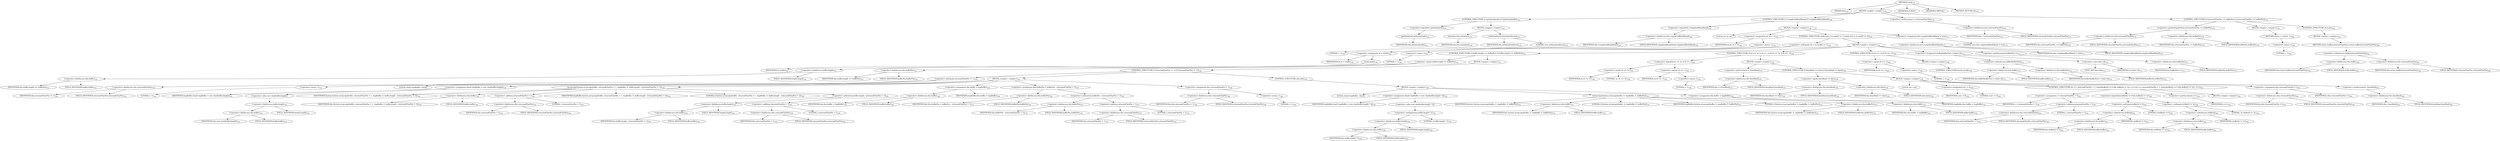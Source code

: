 digraph "read" {  
"120" [label = <(METHOD,read)<SUB>132</SUB>> ]
"8" [label = <(PARAM,this)<SUB>132</SUB>> ]
"121" [label = <(BLOCK,&lt;empty&gt;,&lt;empty&gt;)<SUB>132</SUB>> ]
"122" [label = <(CONTROL_STRUCTURE,if (!getInitialized()),if (!getInitialized()))<SUB>133</SUB>> ]
"123" [label = <(&lt;operator&gt;.logicalNot,!getInitialized())<SUB>133</SUB>> ]
"124" [label = <(getInitialized,getInitialized())<SUB>133</SUB>> ]
"7" [label = <(IDENTIFIER,this,getInitialized())<SUB>133</SUB>> ]
"125" [label = <(BLOCK,&lt;empty&gt;,&lt;empty&gt;)<SUB>133</SUB>> ]
"126" [label = <(initialize,this.initialize())<SUB>134</SUB>> ]
"9" [label = <(IDENTIFIER,this,this.initialize())<SUB>134</SUB>> ]
"127" [label = <(setInitialized,setInitialized(true))<SUB>135</SUB>> ]
"10" [label = <(IDENTIFIER,this,setInitialized(true))<SUB>135</SUB>> ]
"128" [label = <(LITERAL,true,setInitialized(true))<SUB>135</SUB>> ]
"129" [label = <(CONTROL_STRUCTURE,if (!completedReadAhead),if (!completedReadAhead))<SUB>138</SUB>> ]
"130" [label = <(&lt;operator&gt;.logicalNot,!completedReadAhead)<SUB>138</SUB>> ]
"131" [label = <(&lt;operator&gt;.fieldAccess,this.completedReadAhead)<SUB>138</SUB>> ]
"132" [label = <(IDENTIFIER,this,!completedReadAhead)<SUB>138</SUB>> ]
"133" [label = <(FIELD_IDENTIFIER,completedReadAhead,completedReadAhead)<SUB>138</SUB>> ]
"134" [label = <(BLOCK,&lt;empty&gt;,&lt;empty&gt;)<SUB>138</SUB>> ]
"135" [label = <(LOCAL,int ch: int)> ]
"136" [label = <(&lt;operator&gt;.assignment,int ch = -1)<SUB>139</SUB>> ]
"137" [label = <(IDENTIFIER,ch,int ch = -1)<SUB>139</SUB>> ]
"138" [label = <(&lt;operator&gt;.minus,-1)<SUB>139</SUB>> ]
"139" [label = <(LITERAL,1,-1)<SUB>139</SUB>> ]
"140" [label = <(CONTROL_STRUCTURE,while ((ch = in.read()) != -1),while ((ch = in.read()) != -1))<SUB>140</SUB>> ]
"141" [label = <(&lt;operator&gt;.notEquals,(ch = in.read()) != -1)<SUB>140</SUB>> ]
"142" [label = <(&lt;operator&gt;.assignment,ch = read())<SUB>140</SUB>> ]
"143" [label = <(IDENTIFIER,ch,ch = read())<SUB>140</SUB>> ]
"144" [label = <(read,read())<SUB>140</SUB>> ]
"145" [label = <(IDENTIFIER,in,read())<SUB>140</SUB>> ]
"146" [label = <(&lt;operator&gt;.minus,-1)<SUB>140</SUB>> ]
"147" [label = <(LITERAL,1,-1)<SUB>140</SUB>> ]
"148" [label = <(BLOCK,&lt;empty&gt;,&lt;empty&gt;)<SUB>140</SUB>> ]
"149" [label = <(CONTROL_STRUCTURE,if (buffer.length == bufferPos),if (buffer.length == bufferPos))<SUB>141</SUB>> ]
"150" [label = <(&lt;operator&gt;.equals,buffer.length == bufferPos)<SUB>141</SUB>> ]
"151" [label = <(&lt;operator&gt;.fieldAccess,buffer.length)<SUB>141</SUB>> ]
"152" [label = <(&lt;operator&gt;.fieldAccess,this.buffer)<SUB>141</SUB>> ]
"153" [label = <(IDENTIFIER,this,buffer.length == bufferPos)<SUB>141</SUB>> ]
"154" [label = <(FIELD_IDENTIFIER,buffer,buffer)<SUB>141</SUB>> ]
"155" [label = <(FIELD_IDENTIFIER,length,length)<SUB>141</SUB>> ]
"156" [label = <(&lt;operator&gt;.fieldAccess,this.bufferPos)<SUB>141</SUB>> ]
"157" [label = <(IDENTIFIER,this,buffer.length == bufferPos)<SUB>141</SUB>> ]
"158" [label = <(FIELD_IDENTIFIER,bufferPos,bufferPos)<SUB>141</SUB>> ]
"159" [label = <(BLOCK,&lt;empty&gt;,&lt;empty&gt;)<SUB>141</SUB>> ]
"160" [label = <(CONTROL_STRUCTURE,if (returnedCharPos != -1),if (returnedCharPos != -1))<SUB>142</SUB>> ]
"161" [label = <(&lt;operator&gt;.notEquals,returnedCharPos != -1)<SUB>142</SUB>> ]
"162" [label = <(&lt;operator&gt;.fieldAccess,this.returnedCharPos)<SUB>142</SUB>> ]
"163" [label = <(IDENTIFIER,this,returnedCharPos != -1)<SUB>142</SUB>> ]
"164" [label = <(FIELD_IDENTIFIER,returnedCharPos,returnedCharPos)<SUB>142</SUB>> ]
"165" [label = <(&lt;operator&gt;.minus,-1)<SUB>142</SUB>> ]
"166" [label = <(LITERAL,1,-1)<SUB>142</SUB>> ]
"167" [label = <(BLOCK,&lt;empty&gt;,&lt;empty&gt;)<SUB>142</SUB>> ]
"168" [label = <(LOCAL,char[] tmpBuffer: char[])> ]
"169" [label = <(&lt;operator&gt;.assignment,char[] tmpBuffer = new char[buffer.length])<SUB>143</SUB>> ]
"170" [label = <(IDENTIFIER,tmpBuffer,char[] tmpBuffer = new char[buffer.length])<SUB>143</SUB>> ]
"171" [label = <(&lt;operator&gt;.alloc,new char[buffer.length])> ]
"172" [label = <(&lt;operator&gt;.fieldAccess,buffer.length)<SUB>143</SUB>> ]
"173" [label = <(&lt;operator&gt;.fieldAccess,this.buffer)<SUB>143</SUB>> ]
"174" [label = <(IDENTIFIER,this,new char[buffer.length])<SUB>143</SUB>> ]
"175" [label = <(FIELD_IDENTIFIER,buffer,buffer)<SUB>143</SUB>> ]
"176" [label = <(FIELD_IDENTIFIER,length,length)<SUB>143</SUB>> ]
"177" [label = <(arraycopy,System.arraycopy(buffer, returnedCharPos + 1, tmpBuffer, 0, buffer.length - (returnedCharPos + 1)))<SUB>144</SUB>> ]
"178" [label = <(IDENTIFIER,System,System.arraycopy(buffer, returnedCharPos + 1, tmpBuffer, 0, buffer.length - (returnedCharPos + 1)))<SUB>144</SUB>> ]
"179" [label = <(&lt;operator&gt;.fieldAccess,this.buffer)<SUB>144</SUB>> ]
"180" [label = <(IDENTIFIER,this,System.arraycopy(buffer, returnedCharPos + 1, tmpBuffer, 0, buffer.length - (returnedCharPos + 1)))<SUB>144</SUB>> ]
"181" [label = <(FIELD_IDENTIFIER,buffer,buffer)<SUB>144</SUB>> ]
"182" [label = <(&lt;operator&gt;.addition,returnedCharPos + 1)<SUB>144</SUB>> ]
"183" [label = <(&lt;operator&gt;.fieldAccess,this.returnedCharPos)<SUB>144</SUB>> ]
"184" [label = <(IDENTIFIER,this,returnedCharPos + 1)<SUB>144</SUB>> ]
"185" [label = <(FIELD_IDENTIFIER,returnedCharPos,returnedCharPos)<SUB>144</SUB>> ]
"186" [label = <(LITERAL,1,returnedCharPos + 1)<SUB>144</SUB>> ]
"187" [label = <(IDENTIFIER,tmpBuffer,System.arraycopy(buffer, returnedCharPos + 1, tmpBuffer, 0, buffer.length - (returnedCharPos + 1)))<SUB>144</SUB>> ]
"188" [label = <(LITERAL,0,System.arraycopy(buffer, returnedCharPos + 1, tmpBuffer, 0, buffer.length - (returnedCharPos + 1)))<SUB>145</SUB>> ]
"189" [label = <(&lt;operator&gt;.subtraction,buffer.length - (returnedCharPos + 1))<SUB>145</SUB>> ]
"190" [label = <(&lt;operator&gt;.fieldAccess,buffer.length)<SUB>145</SUB>> ]
"191" [label = <(&lt;operator&gt;.fieldAccess,this.buffer)<SUB>145</SUB>> ]
"192" [label = <(IDENTIFIER,this,buffer.length - (returnedCharPos + 1))<SUB>145</SUB>> ]
"193" [label = <(FIELD_IDENTIFIER,buffer,buffer)<SUB>145</SUB>> ]
"194" [label = <(FIELD_IDENTIFIER,length,length)<SUB>145</SUB>> ]
"195" [label = <(&lt;operator&gt;.addition,returnedCharPos + 1)<SUB>145</SUB>> ]
"196" [label = <(&lt;operator&gt;.fieldAccess,this.returnedCharPos)<SUB>145</SUB>> ]
"197" [label = <(IDENTIFIER,this,returnedCharPos + 1)<SUB>145</SUB>> ]
"198" [label = <(FIELD_IDENTIFIER,returnedCharPos,returnedCharPos)<SUB>145</SUB>> ]
"199" [label = <(LITERAL,1,returnedCharPos + 1)<SUB>145</SUB>> ]
"200" [label = <(&lt;operator&gt;.assignment,this.buffer = tmpBuffer)<SUB>146</SUB>> ]
"201" [label = <(&lt;operator&gt;.fieldAccess,this.buffer)<SUB>146</SUB>> ]
"202" [label = <(IDENTIFIER,this,this.buffer = tmpBuffer)<SUB>146</SUB>> ]
"203" [label = <(FIELD_IDENTIFIER,buffer,buffer)<SUB>146</SUB>> ]
"204" [label = <(IDENTIFIER,tmpBuffer,this.buffer = tmpBuffer)<SUB>146</SUB>> ]
"205" [label = <(&lt;operator&gt;.assignment,this.bufferPos = bufferPos - (returnedCharPos + 1))<SUB>147</SUB>> ]
"206" [label = <(&lt;operator&gt;.fieldAccess,this.bufferPos)<SUB>147</SUB>> ]
"207" [label = <(IDENTIFIER,this,this.bufferPos = bufferPos - (returnedCharPos + 1))<SUB>147</SUB>> ]
"208" [label = <(FIELD_IDENTIFIER,bufferPos,bufferPos)<SUB>147</SUB>> ]
"209" [label = <(&lt;operator&gt;.subtraction,bufferPos - (returnedCharPos + 1))<SUB>147</SUB>> ]
"210" [label = <(&lt;operator&gt;.fieldAccess,this.bufferPos)<SUB>147</SUB>> ]
"211" [label = <(IDENTIFIER,this,bufferPos - (returnedCharPos + 1))<SUB>147</SUB>> ]
"212" [label = <(FIELD_IDENTIFIER,bufferPos,bufferPos)<SUB>147</SUB>> ]
"213" [label = <(&lt;operator&gt;.addition,returnedCharPos + 1)<SUB>147</SUB>> ]
"214" [label = <(&lt;operator&gt;.fieldAccess,this.returnedCharPos)<SUB>147</SUB>> ]
"215" [label = <(IDENTIFIER,this,returnedCharPos + 1)<SUB>147</SUB>> ]
"216" [label = <(FIELD_IDENTIFIER,returnedCharPos,returnedCharPos)<SUB>147</SUB>> ]
"217" [label = <(LITERAL,1,returnedCharPos + 1)<SUB>147</SUB>> ]
"218" [label = <(&lt;operator&gt;.assignment,this.returnedCharPos = -1)<SUB>148</SUB>> ]
"219" [label = <(&lt;operator&gt;.fieldAccess,this.returnedCharPos)<SUB>148</SUB>> ]
"220" [label = <(IDENTIFIER,this,this.returnedCharPos = -1)<SUB>148</SUB>> ]
"221" [label = <(FIELD_IDENTIFIER,returnedCharPos,returnedCharPos)<SUB>148</SUB>> ]
"222" [label = <(&lt;operator&gt;.minus,-1)<SUB>148</SUB>> ]
"223" [label = <(LITERAL,1,-1)<SUB>148</SUB>> ]
"224" [label = <(CONTROL_STRUCTURE,else,else)<SUB>149</SUB>> ]
"225" [label = <(BLOCK,&lt;empty&gt;,&lt;empty&gt;)<SUB>149</SUB>> ]
"226" [label = <(LOCAL,char[] tmpBuffer: char[])> ]
"227" [label = <(&lt;operator&gt;.assignment,char[] tmpBuffer = new char[buffer.length * 2])<SUB>150</SUB>> ]
"228" [label = <(IDENTIFIER,tmpBuffer,char[] tmpBuffer = new char[buffer.length * 2])<SUB>150</SUB>> ]
"229" [label = <(&lt;operator&gt;.alloc,new char[buffer.length * 2])> ]
"230" [label = <(&lt;operator&gt;.multiplication,buffer.length * 2)<SUB>150</SUB>> ]
"231" [label = <(&lt;operator&gt;.fieldAccess,buffer.length)<SUB>150</SUB>> ]
"232" [label = <(&lt;operator&gt;.fieldAccess,this.buffer)<SUB>150</SUB>> ]
"233" [label = <(IDENTIFIER,this,buffer.length * 2)<SUB>150</SUB>> ]
"234" [label = <(FIELD_IDENTIFIER,buffer,buffer)<SUB>150</SUB>> ]
"235" [label = <(FIELD_IDENTIFIER,length,length)<SUB>150</SUB>> ]
"236" [label = <(LITERAL,2,buffer.length * 2)<SUB>150</SUB>> ]
"237" [label = <(arraycopy,System.arraycopy(buffer, 0, tmpBuffer, 0, bufferPos))<SUB>151</SUB>> ]
"238" [label = <(IDENTIFIER,System,System.arraycopy(buffer, 0, tmpBuffer, 0, bufferPos))<SUB>151</SUB>> ]
"239" [label = <(&lt;operator&gt;.fieldAccess,this.buffer)<SUB>151</SUB>> ]
"240" [label = <(IDENTIFIER,this,System.arraycopy(buffer, 0, tmpBuffer, 0, bufferPos))<SUB>151</SUB>> ]
"241" [label = <(FIELD_IDENTIFIER,buffer,buffer)<SUB>151</SUB>> ]
"242" [label = <(LITERAL,0,System.arraycopy(buffer, 0, tmpBuffer, 0, bufferPos))<SUB>151</SUB>> ]
"243" [label = <(IDENTIFIER,tmpBuffer,System.arraycopy(buffer, 0, tmpBuffer, 0, bufferPos))<SUB>151</SUB>> ]
"244" [label = <(LITERAL,0,System.arraycopy(buffer, 0, tmpBuffer, 0, bufferPos))<SUB>151</SUB>> ]
"245" [label = <(&lt;operator&gt;.fieldAccess,this.bufferPos)<SUB>151</SUB>> ]
"246" [label = <(IDENTIFIER,this,System.arraycopy(buffer, 0, tmpBuffer, 0, bufferPos))<SUB>151</SUB>> ]
"247" [label = <(FIELD_IDENTIFIER,bufferPos,bufferPos)<SUB>151</SUB>> ]
"248" [label = <(&lt;operator&gt;.assignment,this.buffer = tmpBuffer)<SUB>152</SUB>> ]
"249" [label = <(&lt;operator&gt;.fieldAccess,this.buffer)<SUB>152</SUB>> ]
"250" [label = <(IDENTIFIER,this,this.buffer = tmpBuffer)<SUB>152</SUB>> ]
"251" [label = <(FIELD_IDENTIFIER,buffer,buffer)<SUB>152</SUB>> ]
"252" [label = <(IDENTIFIER,tmpBuffer,this.buffer = tmpBuffer)<SUB>152</SUB>> ]
"253" [label = <(CONTROL_STRUCTURE,if (ch == '\n' || ch == -1),if (ch == '\n' || ch == -1))<SUB>156</SUB>> ]
"254" [label = <(&lt;operator&gt;.logicalOr,ch == '\n' || ch == -1)<SUB>156</SUB>> ]
"255" [label = <(&lt;operator&gt;.equals,ch == '\n')<SUB>156</SUB>> ]
"256" [label = <(IDENTIFIER,ch,ch == '\n')<SUB>156</SUB>> ]
"257" [label = <(LITERAL,'\n',ch == '\n')<SUB>156</SUB>> ]
"258" [label = <(&lt;operator&gt;.equals,ch == -1)<SUB>156</SUB>> ]
"259" [label = <(IDENTIFIER,ch,ch == -1)<SUB>156</SUB>> ]
"260" [label = <(&lt;operator&gt;.minus,-1)<SUB>156</SUB>> ]
"261" [label = <(LITERAL,1,-1)<SUB>156</SUB>> ]
"262" [label = <(BLOCK,&lt;empty&gt;,&lt;empty&gt;)<SUB>156</SUB>> ]
"263" [label = <(&lt;operator&gt;.preIncrement,++linesRead)<SUB>157</SUB>> ]
"264" [label = <(&lt;operator&gt;.fieldAccess,this.linesRead)<SUB>157</SUB>> ]
"265" [label = <(IDENTIFIER,this,++linesRead)<SUB>157</SUB>> ]
"266" [label = <(FIELD_IDENTIFIER,linesRead,linesRead)<SUB>157</SUB>> ]
"267" [label = <(CONTROL_STRUCTURE,if (linesRead == lines),if (linesRead == lines))<SUB>159</SUB>> ]
"268" [label = <(&lt;operator&gt;.equals,linesRead == lines)<SUB>159</SUB>> ]
"269" [label = <(&lt;operator&gt;.fieldAccess,this.linesRead)<SUB>159</SUB>> ]
"270" [label = <(IDENTIFIER,this,linesRead == lines)<SUB>159</SUB>> ]
"271" [label = <(FIELD_IDENTIFIER,linesRead,linesRead)<SUB>159</SUB>> ]
"272" [label = <(&lt;operator&gt;.fieldAccess,this.lines)<SUB>159</SUB>> ]
"273" [label = <(IDENTIFIER,this,linesRead == lines)<SUB>159</SUB>> ]
"274" [label = <(FIELD_IDENTIFIER,lines,lines)<SUB>159</SUB>> ]
"275" [label = <(BLOCK,&lt;empty&gt;,&lt;empty&gt;)<SUB>159</SUB>> ]
"276" [label = <(LOCAL,int i: int)> ]
"277" [label = <(&lt;operator&gt;.assignment,int i = 0)<SUB>160</SUB>> ]
"278" [label = <(IDENTIFIER,i,int i = 0)<SUB>160</SUB>> ]
"279" [label = <(LITERAL,0,int i = 0)<SUB>160</SUB>> ]
"280" [label = <(CONTROL_STRUCTURE,for (i = returnedCharPos + 1; Some(buffer[i] != 0 &amp;&amp; buffer[i] != '\n'); i++),for (i = returnedCharPos + 1; Some(buffer[i] != 0 &amp;&amp; buffer[i] != '\n'); i++))<SUB>161</SUB>> ]
"281" [label = <(&lt;operator&gt;.assignment,i = returnedCharPos + 1)<SUB>161</SUB>> ]
"282" [label = <(IDENTIFIER,i,i = returnedCharPos + 1)<SUB>161</SUB>> ]
"283" [label = <(&lt;operator&gt;.addition,returnedCharPos + 1)<SUB>161</SUB>> ]
"284" [label = <(&lt;operator&gt;.fieldAccess,this.returnedCharPos)<SUB>161</SUB>> ]
"285" [label = <(IDENTIFIER,this,returnedCharPos + 1)<SUB>161</SUB>> ]
"286" [label = <(FIELD_IDENTIFIER,returnedCharPos,returnedCharPos)<SUB>161</SUB>> ]
"287" [label = <(LITERAL,1,returnedCharPos + 1)<SUB>161</SUB>> ]
"288" [label = <(&lt;operator&gt;.logicalAnd,buffer[i] != 0 &amp;&amp; buffer[i] != '\n')<SUB>162</SUB>> ]
"289" [label = <(&lt;operator&gt;.notEquals,buffer[i] != 0)<SUB>162</SUB>> ]
"290" [label = <(&lt;operator&gt;.indexAccess,buffer[i])<SUB>162</SUB>> ]
"291" [label = <(&lt;operator&gt;.fieldAccess,this.buffer)<SUB>162</SUB>> ]
"292" [label = <(IDENTIFIER,this,buffer[i] != 0)<SUB>162</SUB>> ]
"293" [label = <(FIELD_IDENTIFIER,buffer,buffer)<SUB>162</SUB>> ]
"294" [label = <(IDENTIFIER,i,buffer[i] != 0)<SUB>162</SUB>> ]
"295" [label = <(LITERAL,0,buffer[i] != 0)<SUB>162</SUB>> ]
"296" [label = <(&lt;operator&gt;.notEquals,buffer[i] != '\n')<SUB>162</SUB>> ]
"297" [label = <(&lt;operator&gt;.indexAccess,buffer[i])<SUB>162</SUB>> ]
"298" [label = <(&lt;operator&gt;.fieldAccess,this.buffer)<SUB>162</SUB>> ]
"299" [label = <(IDENTIFIER,this,buffer[i] != '\n')<SUB>162</SUB>> ]
"300" [label = <(FIELD_IDENTIFIER,buffer,buffer)<SUB>162</SUB>> ]
"301" [label = <(IDENTIFIER,i,buffer[i] != '\n')<SUB>162</SUB>> ]
"302" [label = <(LITERAL,'\n',buffer[i] != '\n')<SUB>162</SUB>> ]
"303" [label = <(&lt;operator&gt;.postIncrement,i++)<SUB>162</SUB>> ]
"304" [label = <(IDENTIFIER,i,i++)<SUB>162</SUB>> ]
"305" [label = <(BLOCK,&lt;empty&gt;,&lt;empty&gt;)<SUB>162</SUB>> ]
"306" [label = <(&lt;operator&gt;.assignment,this.returnedCharPos = i)<SUB>164</SUB>> ]
"307" [label = <(&lt;operator&gt;.fieldAccess,this.returnedCharPos)<SUB>164</SUB>> ]
"308" [label = <(IDENTIFIER,this,this.returnedCharPos = i)<SUB>164</SUB>> ]
"309" [label = <(FIELD_IDENTIFIER,returnedCharPos,returnedCharPos)<SUB>164</SUB>> ]
"310" [label = <(IDENTIFIER,i,this.returnedCharPos = i)<SUB>164</SUB>> ]
"311" [label = <(&lt;operator&gt;.preDecrement,--linesRead)<SUB>165</SUB>> ]
"312" [label = <(&lt;operator&gt;.fieldAccess,this.linesRead)<SUB>165</SUB>> ]
"313" [label = <(IDENTIFIER,this,--linesRead)<SUB>165</SUB>> ]
"314" [label = <(FIELD_IDENTIFIER,linesRead,linesRead)<SUB>165</SUB>> ]
"315" [label = <(CONTROL_STRUCTURE,if (ch == -1),if (ch == -1))<SUB>168</SUB>> ]
"316" [label = <(&lt;operator&gt;.equals,ch == -1)<SUB>168</SUB>> ]
"317" [label = <(IDENTIFIER,ch,ch == -1)<SUB>168</SUB>> ]
"318" [label = <(&lt;operator&gt;.minus,-1)<SUB>168</SUB>> ]
"319" [label = <(LITERAL,1,-1)<SUB>168</SUB>> ]
"320" [label = <(BLOCK,&lt;empty&gt;,&lt;empty&gt;)<SUB>168</SUB>> ]
"321" [label = <(CONTROL_STRUCTURE,break;,break;)<SUB>169</SUB>> ]
"322" [label = <(&lt;operator&gt;.assignment,buffer[bufferPos] = (char) ch)<SUB>172</SUB>> ]
"323" [label = <(&lt;operator&gt;.indexAccess,buffer[bufferPos])<SUB>172</SUB>> ]
"324" [label = <(&lt;operator&gt;.fieldAccess,this.buffer)<SUB>172</SUB>> ]
"325" [label = <(IDENTIFIER,this,buffer[bufferPos] = (char) ch)<SUB>172</SUB>> ]
"326" [label = <(FIELD_IDENTIFIER,buffer,buffer)<SUB>172</SUB>> ]
"327" [label = <(&lt;operator&gt;.fieldAccess,this.bufferPos)<SUB>172</SUB>> ]
"328" [label = <(IDENTIFIER,this,buffer[bufferPos] = (char) ch)<SUB>172</SUB>> ]
"329" [label = <(FIELD_IDENTIFIER,bufferPos,bufferPos)<SUB>172</SUB>> ]
"330" [label = <(&lt;operator&gt;.cast,(char) ch)<SUB>172</SUB>> ]
"331" [label = <(TYPE_REF,char,char)<SUB>172</SUB>> ]
"332" [label = <(IDENTIFIER,ch,(char) ch)<SUB>172</SUB>> ]
"333" [label = <(&lt;operator&gt;.postIncrement,bufferPos++)<SUB>173</SUB>> ]
"334" [label = <(&lt;operator&gt;.fieldAccess,this.bufferPos)<SUB>173</SUB>> ]
"335" [label = <(IDENTIFIER,this,bufferPos++)<SUB>173</SUB>> ]
"336" [label = <(FIELD_IDENTIFIER,bufferPos,bufferPos)<SUB>173</SUB>> ]
"337" [label = <(&lt;operator&gt;.assignment,this.completedReadAhead = true)<SUB>175</SUB>> ]
"338" [label = <(&lt;operator&gt;.fieldAccess,this.completedReadAhead)<SUB>175</SUB>> ]
"339" [label = <(IDENTIFIER,this,this.completedReadAhead = true)<SUB>175</SUB>> ]
"340" [label = <(FIELD_IDENTIFIER,completedReadAhead,completedReadAhead)<SUB>175</SUB>> ]
"341" [label = <(LITERAL,true,this.completedReadAhead = true)<SUB>175</SUB>> ]
"342" [label = <(&lt;operator&gt;.preIncrement,++returnedCharPos)<SUB>178</SUB>> ]
"343" [label = <(&lt;operator&gt;.fieldAccess,this.returnedCharPos)<SUB>178</SUB>> ]
"344" [label = <(IDENTIFIER,this,++returnedCharPos)<SUB>178</SUB>> ]
"345" [label = <(FIELD_IDENTIFIER,returnedCharPos,returnedCharPos)<SUB>178</SUB>> ]
"346" [label = <(CONTROL_STRUCTURE,if (returnedCharPos &gt;= bufferPos),if (returnedCharPos &gt;= bufferPos))<SUB>179</SUB>> ]
"347" [label = <(&lt;operator&gt;.greaterEqualsThan,returnedCharPos &gt;= bufferPos)<SUB>179</SUB>> ]
"348" [label = <(&lt;operator&gt;.fieldAccess,this.returnedCharPos)<SUB>179</SUB>> ]
"349" [label = <(IDENTIFIER,this,returnedCharPos &gt;= bufferPos)<SUB>179</SUB>> ]
"350" [label = <(FIELD_IDENTIFIER,returnedCharPos,returnedCharPos)<SUB>179</SUB>> ]
"351" [label = <(&lt;operator&gt;.fieldAccess,this.bufferPos)<SUB>179</SUB>> ]
"352" [label = <(IDENTIFIER,this,returnedCharPos &gt;= bufferPos)<SUB>179</SUB>> ]
"353" [label = <(FIELD_IDENTIFIER,bufferPos,bufferPos)<SUB>179</SUB>> ]
"354" [label = <(BLOCK,&lt;empty&gt;,&lt;empty&gt;)<SUB>179</SUB>> ]
"355" [label = <(RETURN,return -1;,return -1;)<SUB>180</SUB>> ]
"356" [label = <(&lt;operator&gt;.minus,-1)<SUB>180</SUB>> ]
"357" [label = <(LITERAL,1,-1)<SUB>180</SUB>> ]
"358" [label = <(CONTROL_STRUCTURE,else,else)<SUB>181</SUB>> ]
"359" [label = <(BLOCK,&lt;empty&gt;,&lt;empty&gt;)<SUB>181</SUB>> ]
"360" [label = <(RETURN,return buffer[returnedCharPos];,return buffer[returnedCharPos];)<SUB>182</SUB>> ]
"361" [label = <(&lt;operator&gt;.indexAccess,buffer[returnedCharPos])<SUB>182</SUB>> ]
"362" [label = <(&lt;operator&gt;.fieldAccess,this.buffer)<SUB>182</SUB>> ]
"363" [label = <(IDENTIFIER,this,return buffer[returnedCharPos];)<SUB>182</SUB>> ]
"364" [label = <(FIELD_IDENTIFIER,buffer,buffer)<SUB>182</SUB>> ]
"365" [label = <(&lt;operator&gt;.fieldAccess,this.returnedCharPos)<SUB>182</SUB>> ]
"366" [label = <(IDENTIFIER,this,return buffer[returnedCharPos];)<SUB>182</SUB>> ]
"367" [label = <(FIELD_IDENTIFIER,returnedCharPos,returnedCharPos)<SUB>182</SUB>> ]
"368" [label = <(MODIFIER,PUBLIC)> ]
"369" [label = <(MODIFIER,VIRTUAL)> ]
"370" [label = <(METHOD_RETURN,int)<SUB>132</SUB>> ]
  "120" -> "8" 
  "120" -> "121" 
  "120" -> "368" 
  "120" -> "369" 
  "120" -> "370" 
  "121" -> "122" 
  "121" -> "129" 
  "121" -> "342" 
  "121" -> "346" 
  "122" -> "123" 
  "122" -> "125" 
  "123" -> "124" 
  "124" -> "7" 
  "125" -> "126" 
  "125" -> "127" 
  "126" -> "9" 
  "127" -> "10" 
  "127" -> "128" 
  "129" -> "130" 
  "129" -> "134" 
  "130" -> "131" 
  "131" -> "132" 
  "131" -> "133" 
  "134" -> "135" 
  "134" -> "136" 
  "134" -> "140" 
  "134" -> "337" 
  "136" -> "137" 
  "136" -> "138" 
  "138" -> "139" 
  "140" -> "141" 
  "140" -> "148" 
  "141" -> "142" 
  "141" -> "146" 
  "142" -> "143" 
  "142" -> "144" 
  "144" -> "145" 
  "146" -> "147" 
  "148" -> "149" 
  "148" -> "253" 
  "148" -> "315" 
  "148" -> "322" 
  "148" -> "333" 
  "149" -> "150" 
  "149" -> "159" 
  "150" -> "151" 
  "150" -> "156" 
  "151" -> "152" 
  "151" -> "155" 
  "152" -> "153" 
  "152" -> "154" 
  "156" -> "157" 
  "156" -> "158" 
  "159" -> "160" 
  "160" -> "161" 
  "160" -> "167" 
  "160" -> "224" 
  "161" -> "162" 
  "161" -> "165" 
  "162" -> "163" 
  "162" -> "164" 
  "165" -> "166" 
  "167" -> "168" 
  "167" -> "169" 
  "167" -> "177" 
  "167" -> "200" 
  "167" -> "205" 
  "167" -> "218" 
  "169" -> "170" 
  "169" -> "171" 
  "171" -> "172" 
  "172" -> "173" 
  "172" -> "176" 
  "173" -> "174" 
  "173" -> "175" 
  "177" -> "178" 
  "177" -> "179" 
  "177" -> "182" 
  "177" -> "187" 
  "177" -> "188" 
  "177" -> "189" 
  "179" -> "180" 
  "179" -> "181" 
  "182" -> "183" 
  "182" -> "186" 
  "183" -> "184" 
  "183" -> "185" 
  "189" -> "190" 
  "189" -> "195" 
  "190" -> "191" 
  "190" -> "194" 
  "191" -> "192" 
  "191" -> "193" 
  "195" -> "196" 
  "195" -> "199" 
  "196" -> "197" 
  "196" -> "198" 
  "200" -> "201" 
  "200" -> "204" 
  "201" -> "202" 
  "201" -> "203" 
  "205" -> "206" 
  "205" -> "209" 
  "206" -> "207" 
  "206" -> "208" 
  "209" -> "210" 
  "209" -> "213" 
  "210" -> "211" 
  "210" -> "212" 
  "213" -> "214" 
  "213" -> "217" 
  "214" -> "215" 
  "214" -> "216" 
  "218" -> "219" 
  "218" -> "222" 
  "219" -> "220" 
  "219" -> "221" 
  "222" -> "223" 
  "224" -> "225" 
  "225" -> "226" 
  "225" -> "227" 
  "225" -> "237" 
  "225" -> "248" 
  "227" -> "228" 
  "227" -> "229" 
  "229" -> "230" 
  "230" -> "231" 
  "230" -> "236" 
  "231" -> "232" 
  "231" -> "235" 
  "232" -> "233" 
  "232" -> "234" 
  "237" -> "238" 
  "237" -> "239" 
  "237" -> "242" 
  "237" -> "243" 
  "237" -> "244" 
  "237" -> "245" 
  "239" -> "240" 
  "239" -> "241" 
  "245" -> "246" 
  "245" -> "247" 
  "248" -> "249" 
  "248" -> "252" 
  "249" -> "250" 
  "249" -> "251" 
  "253" -> "254" 
  "253" -> "262" 
  "254" -> "255" 
  "254" -> "258" 
  "255" -> "256" 
  "255" -> "257" 
  "258" -> "259" 
  "258" -> "260" 
  "260" -> "261" 
  "262" -> "263" 
  "262" -> "267" 
  "263" -> "264" 
  "264" -> "265" 
  "264" -> "266" 
  "267" -> "268" 
  "267" -> "275" 
  "268" -> "269" 
  "268" -> "272" 
  "269" -> "270" 
  "269" -> "271" 
  "272" -> "273" 
  "272" -> "274" 
  "275" -> "276" 
  "275" -> "277" 
  "275" -> "280" 
  "275" -> "306" 
  "275" -> "311" 
  "277" -> "278" 
  "277" -> "279" 
  "280" -> "281" 
  "280" -> "288" 
  "280" -> "303" 
  "280" -> "305" 
  "281" -> "282" 
  "281" -> "283" 
  "283" -> "284" 
  "283" -> "287" 
  "284" -> "285" 
  "284" -> "286" 
  "288" -> "289" 
  "288" -> "296" 
  "289" -> "290" 
  "289" -> "295" 
  "290" -> "291" 
  "290" -> "294" 
  "291" -> "292" 
  "291" -> "293" 
  "296" -> "297" 
  "296" -> "302" 
  "297" -> "298" 
  "297" -> "301" 
  "298" -> "299" 
  "298" -> "300" 
  "303" -> "304" 
  "306" -> "307" 
  "306" -> "310" 
  "307" -> "308" 
  "307" -> "309" 
  "311" -> "312" 
  "312" -> "313" 
  "312" -> "314" 
  "315" -> "316" 
  "315" -> "320" 
  "316" -> "317" 
  "316" -> "318" 
  "318" -> "319" 
  "320" -> "321" 
  "322" -> "323" 
  "322" -> "330" 
  "323" -> "324" 
  "323" -> "327" 
  "324" -> "325" 
  "324" -> "326" 
  "327" -> "328" 
  "327" -> "329" 
  "330" -> "331" 
  "330" -> "332" 
  "333" -> "334" 
  "334" -> "335" 
  "334" -> "336" 
  "337" -> "338" 
  "337" -> "341" 
  "338" -> "339" 
  "338" -> "340" 
  "342" -> "343" 
  "343" -> "344" 
  "343" -> "345" 
  "346" -> "347" 
  "346" -> "354" 
  "346" -> "358" 
  "347" -> "348" 
  "347" -> "351" 
  "348" -> "349" 
  "348" -> "350" 
  "351" -> "352" 
  "351" -> "353" 
  "354" -> "355" 
  "355" -> "356" 
  "356" -> "357" 
  "358" -> "359" 
  "359" -> "360" 
  "360" -> "361" 
  "361" -> "362" 
  "361" -> "365" 
  "362" -> "363" 
  "362" -> "364" 
  "365" -> "366" 
  "365" -> "367" 
}
